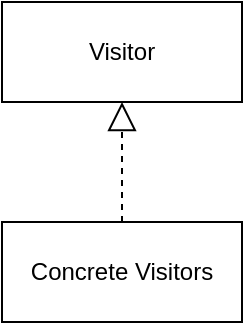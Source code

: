 <mxfile>
    <diagram id="AFnS6n-stzjEEC7Hxzvq" name="Page-1">
        <mxGraphModel dx="837" dy="417" grid="1" gridSize="10" guides="1" tooltips="1" connect="1" arrows="1" fold="1" page="1" pageScale="1" pageWidth="827" pageHeight="1169" math="0" shadow="0">
            <root>
                <mxCell id="0"/>
                <mxCell id="1" parent="0"/>
                <mxCell id="2" value="Visitor" style="rounded=0;whiteSpace=wrap;html=1;" parent="1" vertex="1">
                    <mxGeometry x="350" y="220" width="120" height="50" as="geometry"/>
                </mxCell>
                <mxCell id="3" value="Concrete Visitors" style="rounded=0;whiteSpace=wrap;html=1;" parent="1" vertex="1">
                    <mxGeometry x="350" y="330" width="120" height="50" as="geometry"/>
                </mxCell>
                <mxCell id="5" value="" style="endArrow=block;dashed=1;endFill=0;endSize=12;html=1;exitX=0.5;exitY=0;exitDx=0;exitDy=0;entryX=0.5;entryY=1;entryDx=0;entryDy=0;" parent="1" source="3" target="2" edge="1">
                    <mxGeometry width="160" relative="1" as="geometry">
                        <mxPoint x="610" y="310" as="sourcePoint"/>
                        <mxPoint x="770" y="310" as="targetPoint"/>
                    </mxGeometry>
                </mxCell>
            </root>
        </mxGraphModel>
    </diagram>
</mxfile>
